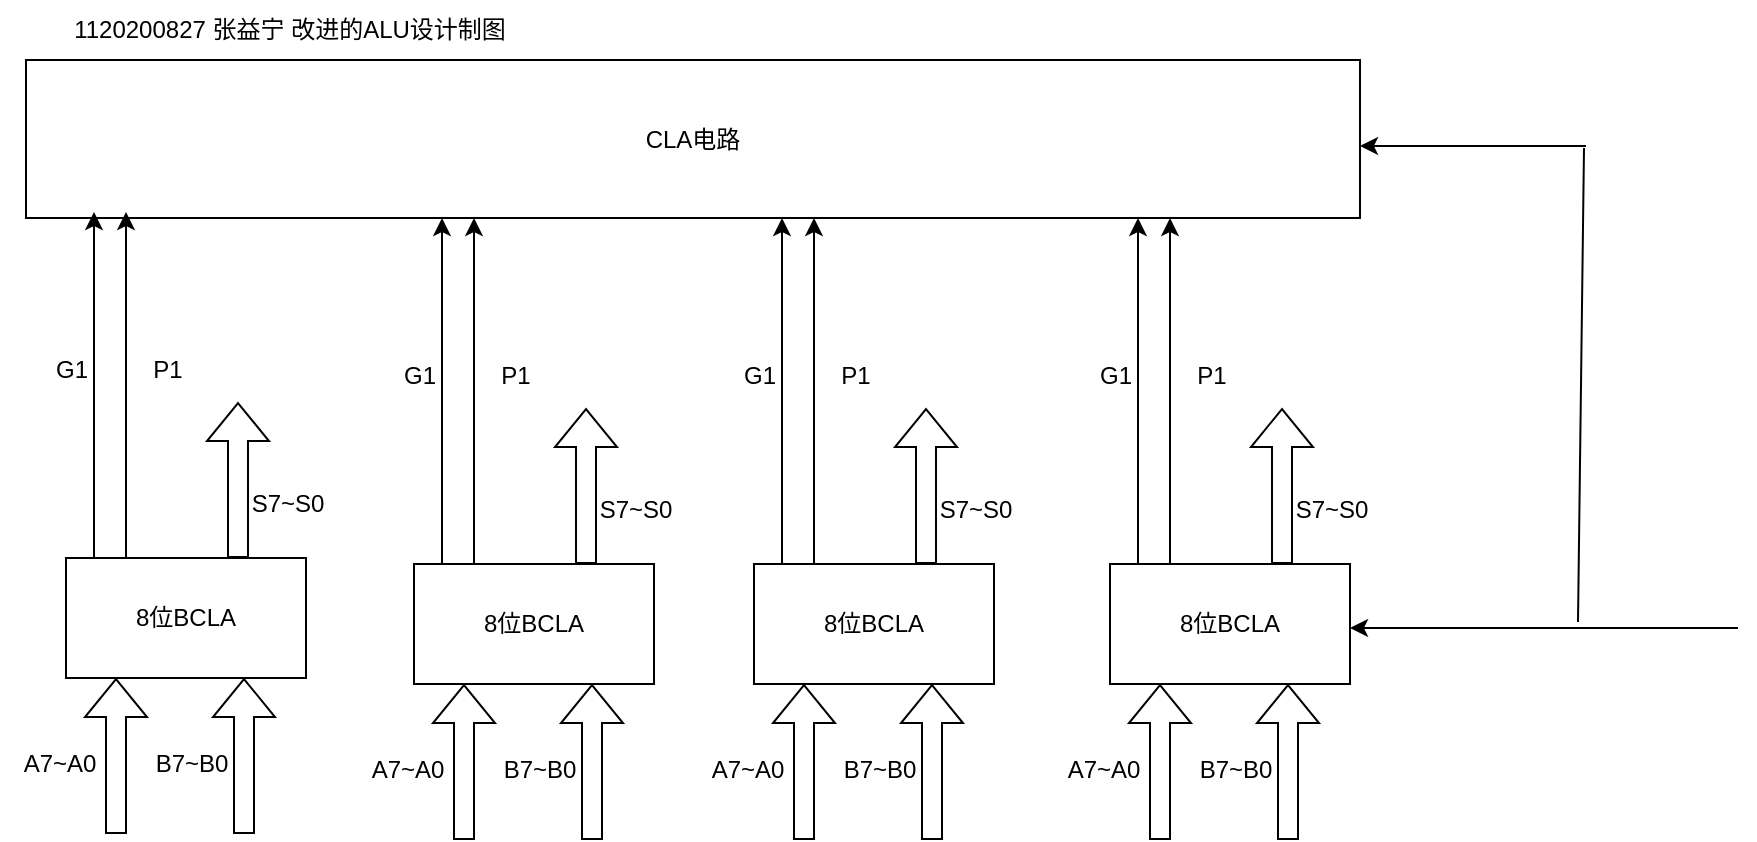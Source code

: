<mxfile version="21.5.0" type="github">
  <diagram name="第 1 页" id="tp9-DIR90uXELLOAhKr_">
    <mxGraphModel dx="1101" dy="591" grid="0" gridSize="10" guides="1" tooltips="1" connect="1" arrows="1" fold="1" page="1" pageScale="1" pageWidth="2336" pageHeight="1654" math="0" shadow="0">
      <root>
        <mxCell id="0" />
        <mxCell id="1" parent="0" />
        <mxCell id="2G89EVDPKEi4vwQxbu5T-1" value="CLA电路" style="rounded=0;whiteSpace=wrap;html=1;" vertex="1" parent="1">
          <mxGeometry x="124" y="114" width="667" height="79" as="geometry" />
        </mxCell>
        <mxCell id="2G89EVDPKEi4vwQxbu5T-2" value="8位BCLA" style="rounded=0;whiteSpace=wrap;html=1;" vertex="1" parent="1">
          <mxGeometry x="666" y="366" width="120" height="60" as="geometry" />
        </mxCell>
        <mxCell id="2G89EVDPKEi4vwQxbu5T-3" value="1120200827 张益宁 改进的ALU设计制图" style="text;html=1;strokeColor=none;fillColor=none;align=center;verticalAlign=middle;whiteSpace=wrap;rounded=0;" vertex="1" parent="1">
          <mxGeometry x="113" y="84" width="286" height="30" as="geometry" />
        </mxCell>
        <mxCell id="2G89EVDPKEi4vwQxbu5T-4" value="" style="shape=flexArrow;endArrow=classic;html=1;rounded=0;" edge="1" parent="1">
          <mxGeometry width="50" height="50" relative="1" as="geometry">
            <mxPoint x="691" y="504" as="sourcePoint" />
            <mxPoint x="691" y="426" as="targetPoint" />
          </mxGeometry>
        </mxCell>
        <mxCell id="2G89EVDPKEi4vwQxbu5T-5" value="" style="shape=flexArrow;endArrow=classic;html=1;rounded=0;" edge="1" parent="1">
          <mxGeometry width="50" height="50" relative="1" as="geometry">
            <mxPoint x="755" y="504" as="sourcePoint" />
            <mxPoint x="755" y="426" as="targetPoint" />
          </mxGeometry>
        </mxCell>
        <mxCell id="2G89EVDPKEi4vwQxbu5T-6" value="A7~A0" style="text;html=1;strokeColor=none;fillColor=none;align=center;verticalAlign=middle;whiteSpace=wrap;rounded=0;" vertex="1" parent="1">
          <mxGeometry x="633" y="454" width="60" height="30" as="geometry" />
        </mxCell>
        <mxCell id="2G89EVDPKEi4vwQxbu5T-7" value="B7~B0" style="text;html=1;strokeColor=none;fillColor=none;align=center;verticalAlign=middle;whiteSpace=wrap;rounded=0;" vertex="1" parent="1">
          <mxGeometry x="699" y="454" width="60" height="30" as="geometry" />
        </mxCell>
        <mxCell id="2G89EVDPKEi4vwQxbu5T-8" value="" style="shape=flexArrow;endArrow=classic;html=1;rounded=0;" edge="1" parent="1">
          <mxGeometry width="50" height="50" relative="1" as="geometry">
            <mxPoint x="752" y="366" as="sourcePoint" />
            <mxPoint x="752" y="288" as="targetPoint" />
          </mxGeometry>
        </mxCell>
        <mxCell id="2G89EVDPKEi4vwQxbu5T-9" value="S7~S0" style="text;html=1;strokeColor=none;fillColor=none;align=center;verticalAlign=middle;whiteSpace=wrap;rounded=0;" vertex="1" parent="1">
          <mxGeometry x="747" y="324" width="60" height="30" as="geometry" />
        </mxCell>
        <mxCell id="2G89EVDPKEi4vwQxbu5T-11" value="" style="endArrow=classic;html=1;rounded=0;exitX=0.25;exitY=0;exitDx=0;exitDy=0;" edge="1" parent="1" source="2G89EVDPKEi4vwQxbu5T-2">
          <mxGeometry width="50" height="50" relative="1" as="geometry">
            <mxPoint x="787" y="405.842" as="sourcePoint" />
            <mxPoint x="696" y="366" as="targetPoint" />
          </mxGeometry>
        </mxCell>
        <mxCell id="2G89EVDPKEi4vwQxbu5T-12" value="" style="endArrow=classic;html=1;rounded=0;" edge="1" parent="1">
          <mxGeometry width="50" height="50" relative="1" as="geometry">
            <mxPoint x="696" y="365.667" as="sourcePoint" />
            <mxPoint x="696" y="193" as="targetPoint" />
          </mxGeometry>
        </mxCell>
        <mxCell id="2G89EVDPKEi4vwQxbu5T-13" value="G1" style="text;html=1;strokeColor=none;fillColor=none;align=center;verticalAlign=middle;whiteSpace=wrap;rounded=0;" vertex="1" parent="1">
          <mxGeometry x="639" y="257" width="60" height="30" as="geometry" />
        </mxCell>
        <mxCell id="2G89EVDPKEi4vwQxbu5T-14" value="" style="endArrow=classic;html=1;rounded=0;" edge="1" parent="1">
          <mxGeometry width="50" height="50" relative="1" as="geometry">
            <mxPoint x="680" y="365.667" as="sourcePoint" />
            <mxPoint x="680" y="193" as="targetPoint" />
          </mxGeometry>
        </mxCell>
        <mxCell id="2G89EVDPKEi4vwQxbu5T-15" value="P1" style="text;html=1;strokeColor=none;fillColor=none;align=center;verticalAlign=middle;whiteSpace=wrap;rounded=0;" vertex="1" parent="1">
          <mxGeometry x="687" y="257" width="60" height="30" as="geometry" />
        </mxCell>
        <mxCell id="2G89EVDPKEi4vwQxbu5T-16" value="8位BCLA" style="rounded=0;whiteSpace=wrap;html=1;" vertex="1" parent="1">
          <mxGeometry x="488" y="366" width="120" height="60" as="geometry" />
        </mxCell>
        <mxCell id="2G89EVDPKEi4vwQxbu5T-17" value="" style="shape=flexArrow;endArrow=classic;html=1;rounded=0;" edge="1" parent="1">
          <mxGeometry width="50" height="50" relative="1" as="geometry">
            <mxPoint x="513" y="504" as="sourcePoint" />
            <mxPoint x="513" y="426" as="targetPoint" />
          </mxGeometry>
        </mxCell>
        <mxCell id="2G89EVDPKEi4vwQxbu5T-18" value="" style="shape=flexArrow;endArrow=classic;html=1;rounded=0;" edge="1" parent="1">
          <mxGeometry width="50" height="50" relative="1" as="geometry">
            <mxPoint x="577" y="504" as="sourcePoint" />
            <mxPoint x="577" y="426" as="targetPoint" />
          </mxGeometry>
        </mxCell>
        <mxCell id="2G89EVDPKEi4vwQxbu5T-19" value="A7~A0" style="text;html=1;strokeColor=none;fillColor=none;align=center;verticalAlign=middle;whiteSpace=wrap;rounded=0;" vertex="1" parent="1">
          <mxGeometry x="455" y="454" width="60" height="30" as="geometry" />
        </mxCell>
        <mxCell id="2G89EVDPKEi4vwQxbu5T-20" value="B7~B0" style="text;html=1;strokeColor=none;fillColor=none;align=center;verticalAlign=middle;whiteSpace=wrap;rounded=0;" vertex="1" parent="1">
          <mxGeometry x="521" y="454" width="60" height="30" as="geometry" />
        </mxCell>
        <mxCell id="2G89EVDPKEi4vwQxbu5T-21" value="" style="shape=flexArrow;endArrow=classic;html=1;rounded=0;" edge="1" parent="1">
          <mxGeometry width="50" height="50" relative="1" as="geometry">
            <mxPoint x="574" y="366" as="sourcePoint" />
            <mxPoint x="574" y="288" as="targetPoint" />
          </mxGeometry>
        </mxCell>
        <mxCell id="2G89EVDPKEi4vwQxbu5T-22" value="S7~S0" style="text;html=1;strokeColor=none;fillColor=none;align=center;verticalAlign=middle;whiteSpace=wrap;rounded=0;" vertex="1" parent="1">
          <mxGeometry x="569" y="324" width="60" height="30" as="geometry" />
        </mxCell>
        <mxCell id="2G89EVDPKEi4vwQxbu5T-23" value="" style="endArrow=classic;html=1;rounded=0;exitX=0.25;exitY=0;exitDx=0;exitDy=0;" edge="1" parent="1" source="2G89EVDPKEi4vwQxbu5T-16">
          <mxGeometry width="50" height="50" relative="1" as="geometry">
            <mxPoint x="609" y="405.842" as="sourcePoint" />
            <mxPoint x="518" y="366" as="targetPoint" />
          </mxGeometry>
        </mxCell>
        <mxCell id="2G89EVDPKEi4vwQxbu5T-24" value="" style="endArrow=classic;html=1;rounded=0;" edge="1" parent="1">
          <mxGeometry width="50" height="50" relative="1" as="geometry">
            <mxPoint x="518" y="365.667" as="sourcePoint" />
            <mxPoint x="518" y="193" as="targetPoint" />
          </mxGeometry>
        </mxCell>
        <mxCell id="2G89EVDPKEi4vwQxbu5T-25" value="G1" style="text;html=1;strokeColor=none;fillColor=none;align=center;verticalAlign=middle;whiteSpace=wrap;rounded=0;" vertex="1" parent="1">
          <mxGeometry x="461" y="257" width="60" height="30" as="geometry" />
        </mxCell>
        <mxCell id="2G89EVDPKEi4vwQxbu5T-26" value="" style="endArrow=classic;html=1;rounded=0;" edge="1" parent="1">
          <mxGeometry width="50" height="50" relative="1" as="geometry">
            <mxPoint x="502" y="365.667" as="sourcePoint" />
            <mxPoint x="502" y="193" as="targetPoint" />
          </mxGeometry>
        </mxCell>
        <mxCell id="2G89EVDPKEi4vwQxbu5T-27" value="P1" style="text;html=1;strokeColor=none;fillColor=none;align=center;verticalAlign=middle;whiteSpace=wrap;rounded=0;" vertex="1" parent="1">
          <mxGeometry x="509" y="257" width="60" height="30" as="geometry" />
        </mxCell>
        <mxCell id="2G89EVDPKEi4vwQxbu5T-28" value="8位BCLA" style="rounded=0;whiteSpace=wrap;html=1;" vertex="1" parent="1">
          <mxGeometry x="318" y="366" width="120" height="60" as="geometry" />
        </mxCell>
        <mxCell id="2G89EVDPKEi4vwQxbu5T-29" value="" style="shape=flexArrow;endArrow=classic;html=1;rounded=0;" edge="1" parent="1">
          <mxGeometry width="50" height="50" relative="1" as="geometry">
            <mxPoint x="343" y="504" as="sourcePoint" />
            <mxPoint x="343" y="426" as="targetPoint" />
          </mxGeometry>
        </mxCell>
        <mxCell id="2G89EVDPKEi4vwQxbu5T-30" value="" style="shape=flexArrow;endArrow=classic;html=1;rounded=0;" edge="1" parent="1">
          <mxGeometry width="50" height="50" relative="1" as="geometry">
            <mxPoint x="407" y="504" as="sourcePoint" />
            <mxPoint x="407" y="426" as="targetPoint" />
          </mxGeometry>
        </mxCell>
        <mxCell id="2G89EVDPKEi4vwQxbu5T-31" value="A7~A0" style="text;html=1;strokeColor=none;fillColor=none;align=center;verticalAlign=middle;whiteSpace=wrap;rounded=0;" vertex="1" parent="1">
          <mxGeometry x="285" y="454" width="60" height="30" as="geometry" />
        </mxCell>
        <mxCell id="2G89EVDPKEi4vwQxbu5T-32" value="B7~B0" style="text;html=1;strokeColor=none;fillColor=none;align=center;verticalAlign=middle;whiteSpace=wrap;rounded=0;" vertex="1" parent="1">
          <mxGeometry x="351" y="454" width="60" height="30" as="geometry" />
        </mxCell>
        <mxCell id="2G89EVDPKEi4vwQxbu5T-33" value="" style="shape=flexArrow;endArrow=classic;html=1;rounded=0;" edge="1" parent="1">
          <mxGeometry width="50" height="50" relative="1" as="geometry">
            <mxPoint x="404" y="366" as="sourcePoint" />
            <mxPoint x="404" y="288" as="targetPoint" />
          </mxGeometry>
        </mxCell>
        <mxCell id="2G89EVDPKEi4vwQxbu5T-34" value="S7~S0" style="text;html=1;strokeColor=none;fillColor=none;align=center;verticalAlign=middle;whiteSpace=wrap;rounded=0;" vertex="1" parent="1">
          <mxGeometry x="399" y="324" width="60" height="30" as="geometry" />
        </mxCell>
        <mxCell id="2G89EVDPKEi4vwQxbu5T-35" value="" style="endArrow=classic;html=1;rounded=0;exitX=0.25;exitY=0;exitDx=0;exitDy=0;" edge="1" parent="1" source="2G89EVDPKEi4vwQxbu5T-28">
          <mxGeometry width="50" height="50" relative="1" as="geometry">
            <mxPoint x="439" y="405.842" as="sourcePoint" />
            <mxPoint x="348" y="366" as="targetPoint" />
          </mxGeometry>
        </mxCell>
        <mxCell id="2G89EVDPKEi4vwQxbu5T-36" value="" style="endArrow=classic;html=1;rounded=0;" edge="1" parent="1">
          <mxGeometry width="50" height="50" relative="1" as="geometry">
            <mxPoint x="348" y="365.667" as="sourcePoint" />
            <mxPoint x="348" y="193" as="targetPoint" />
          </mxGeometry>
        </mxCell>
        <mxCell id="2G89EVDPKEi4vwQxbu5T-37" value="G1" style="text;html=1;strokeColor=none;fillColor=none;align=center;verticalAlign=middle;whiteSpace=wrap;rounded=0;" vertex="1" parent="1">
          <mxGeometry x="291" y="257" width="60" height="30" as="geometry" />
        </mxCell>
        <mxCell id="2G89EVDPKEi4vwQxbu5T-38" value="" style="endArrow=classic;html=1;rounded=0;" edge="1" parent="1">
          <mxGeometry width="50" height="50" relative="1" as="geometry">
            <mxPoint x="332" y="365.667" as="sourcePoint" />
            <mxPoint x="332" y="193" as="targetPoint" />
          </mxGeometry>
        </mxCell>
        <mxCell id="2G89EVDPKEi4vwQxbu5T-39" value="P1" style="text;html=1;strokeColor=none;fillColor=none;align=center;verticalAlign=middle;whiteSpace=wrap;rounded=0;" vertex="1" parent="1">
          <mxGeometry x="339" y="257" width="60" height="30" as="geometry" />
        </mxCell>
        <mxCell id="2G89EVDPKEi4vwQxbu5T-40" value="8位BCLA" style="rounded=0;whiteSpace=wrap;html=1;" vertex="1" parent="1">
          <mxGeometry x="144" y="363" width="120" height="60" as="geometry" />
        </mxCell>
        <mxCell id="2G89EVDPKEi4vwQxbu5T-41" value="" style="shape=flexArrow;endArrow=classic;html=1;rounded=0;" edge="1" parent="1">
          <mxGeometry width="50" height="50" relative="1" as="geometry">
            <mxPoint x="169" y="501" as="sourcePoint" />
            <mxPoint x="169" y="423" as="targetPoint" />
          </mxGeometry>
        </mxCell>
        <mxCell id="2G89EVDPKEi4vwQxbu5T-42" value="" style="shape=flexArrow;endArrow=classic;html=1;rounded=0;" edge="1" parent="1">
          <mxGeometry width="50" height="50" relative="1" as="geometry">
            <mxPoint x="233" y="501" as="sourcePoint" />
            <mxPoint x="233" y="423" as="targetPoint" />
          </mxGeometry>
        </mxCell>
        <mxCell id="2G89EVDPKEi4vwQxbu5T-43" value="A7~A0" style="text;html=1;strokeColor=none;fillColor=none;align=center;verticalAlign=middle;whiteSpace=wrap;rounded=0;" vertex="1" parent="1">
          <mxGeometry x="111" y="451" width="60" height="30" as="geometry" />
        </mxCell>
        <mxCell id="2G89EVDPKEi4vwQxbu5T-44" value="B7~B0" style="text;html=1;strokeColor=none;fillColor=none;align=center;verticalAlign=middle;whiteSpace=wrap;rounded=0;" vertex="1" parent="1">
          <mxGeometry x="177" y="451" width="60" height="30" as="geometry" />
        </mxCell>
        <mxCell id="2G89EVDPKEi4vwQxbu5T-45" value="" style="shape=flexArrow;endArrow=classic;html=1;rounded=0;" edge="1" parent="1">
          <mxGeometry width="50" height="50" relative="1" as="geometry">
            <mxPoint x="230" y="363" as="sourcePoint" />
            <mxPoint x="230" y="285" as="targetPoint" />
          </mxGeometry>
        </mxCell>
        <mxCell id="2G89EVDPKEi4vwQxbu5T-46" value="S7~S0" style="text;html=1;strokeColor=none;fillColor=none;align=center;verticalAlign=middle;whiteSpace=wrap;rounded=0;" vertex="1" parent="1">
          <mxGeometry x="225" y="321" width="60" height="30" as="geometry" />
        </mxCell>
        <mxCell id="2G89EVDPKEi4vwQxbu5T-47" value="" style="endArrow=classic;html=1;rounded=0;exitX=0.25;exitY=0;exitDx=0;exitDy=0;" edge="1" parent="1" source="2G89EVDPKEi4vwQxbu5T-40">
          <mxGeometry width="50" height="50" relative="1" as="geometry">
            <mxPoint x="265" y="402.842" as="sourcePoint" />
            <mxPoint x="174" y="363" as="targetPoint" />
          </mxGeometry>
        </mxCell>
        <mxCell id="2G89EVDPKEi4vwQxbu5T-48" value="" style="endArrow=classic;html=1;rounded=0;" edge="1" parent="1">
          <mxGeometry width="50" height="50" relative="1" as="geometry">
            <mxPoint x="174" y="362.667" as="sourcePoint" />
            <mxPoint x="174" y="190" as="targetPoint" />
          </mxGeometry>
        </mxCell>
        <mxCell id="2G89EVDPKEi4vwQxbu5T-49" value="G1" style="text;html=1;strokeColor=none;fillColor=none;align=center;verticalAlign=middle;whiteSpace=wrap;rounded=0;" vertex="1" parent="1">
          <mxGeometry x="117" y="254" width="60" height="30" as="geometry" />
        </mxCell>
        <mxCell id="2G89EVDPKEi4vwQxbu5T-50" value="" style="endArrow=classic;html=1;rounded=0;" edge="1" parent="1">
          <mxGeometry width="50" height="50" relative="1" as="geometry">
            <mxPoint x="158" y="362.667" as="sourcePoint" />
            <mxPoint x="158" y="190" as="targetPoint" />
          </mxGeometry>
        </mxCell>
        <mxCell id="2G89EVDPKEi4vwQxbu5T-51" value="P1" style="text;html=1;strokeColor=none;fillColor=none;align=center;verticalAlign=middle;whiteSpace=wrap;rounded=0;" vertex="1" parent="1">
          <mxGeometry x="165" y="254" width="60" height="30" as="geometry" />
        </mxCell>
        <mxCell id="2G89EVDPKEi4vwQxbu5T-52" value="" style="endArrow=classic;html=1;rounded=0;" edge="1" parent="1">
          <mxGeometry width="50" height="50" relative="1" as="geometry">
            <mxPoint x="980" y="398" as="sourcePoint" />
            <mxPoint x="786" y="398" as="targetPoint" />
          </mxGeometry>
        </mxCell>
        <mxCell id="2G89EVDPKEi4vwQxbu5T-53" value="" style="endArrow=classic;html=1;rounded=0;" edge="1" parent="1">
          <mxGeometry width="50" height="50" relative="1" as="geometry">
            <mxPoint x="904" y="157" as="sourcePoint" />
            <mxPoint x="791" y="157" as="targetPoint" />
          </mxGeometry>
        </mxCell>
        <mxCell id="2G89EVDPKEi4vwQxbu5T-54" value="" style="endArrow=none;html=1;rounded=0;" edge="1" parent="1">
          <mxGeometry width="50" height="50" relative="1" as="geometry">
            <mxPoint x="900" y="395" as="sourcePoint" />
            <mxPoint x="903" y="158" as="targetPoint" />
          </mxGeometry>
        </mxCell>
      </root>
    </mxGraphModel>
  </diagram>
</mxfile>
